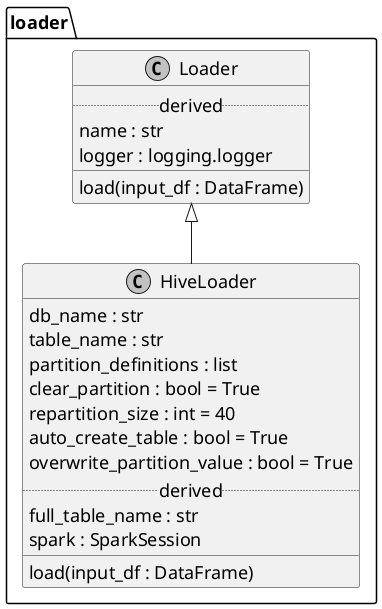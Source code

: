 @startuml

skinparam monochrome true
skinparam defaultFontname Bitstream Vera Sans Mono
skinparam defaultFontSize 18


' left to right direction


  namespace loader {
    
    class Loader {
      .. derived ..
      name : str
      logger : logging.logger
      __
      load(input_df : DataFrame)
    }
    Loader <|-- HiveLoader
    class HiveLoader {
      db_name : str
      table_name : str
      partition_definitions : list
      clear_partition : bool = True
      repartition_size : int = 40
      auto_create_table : bool = True
      overwrite_partition_value : bool = True
      .. derived ..
      full_table_name : str
      spark : SparkSession
      __
      load(input_df : DataFrame)
    }
  }
' }
 @enduml

